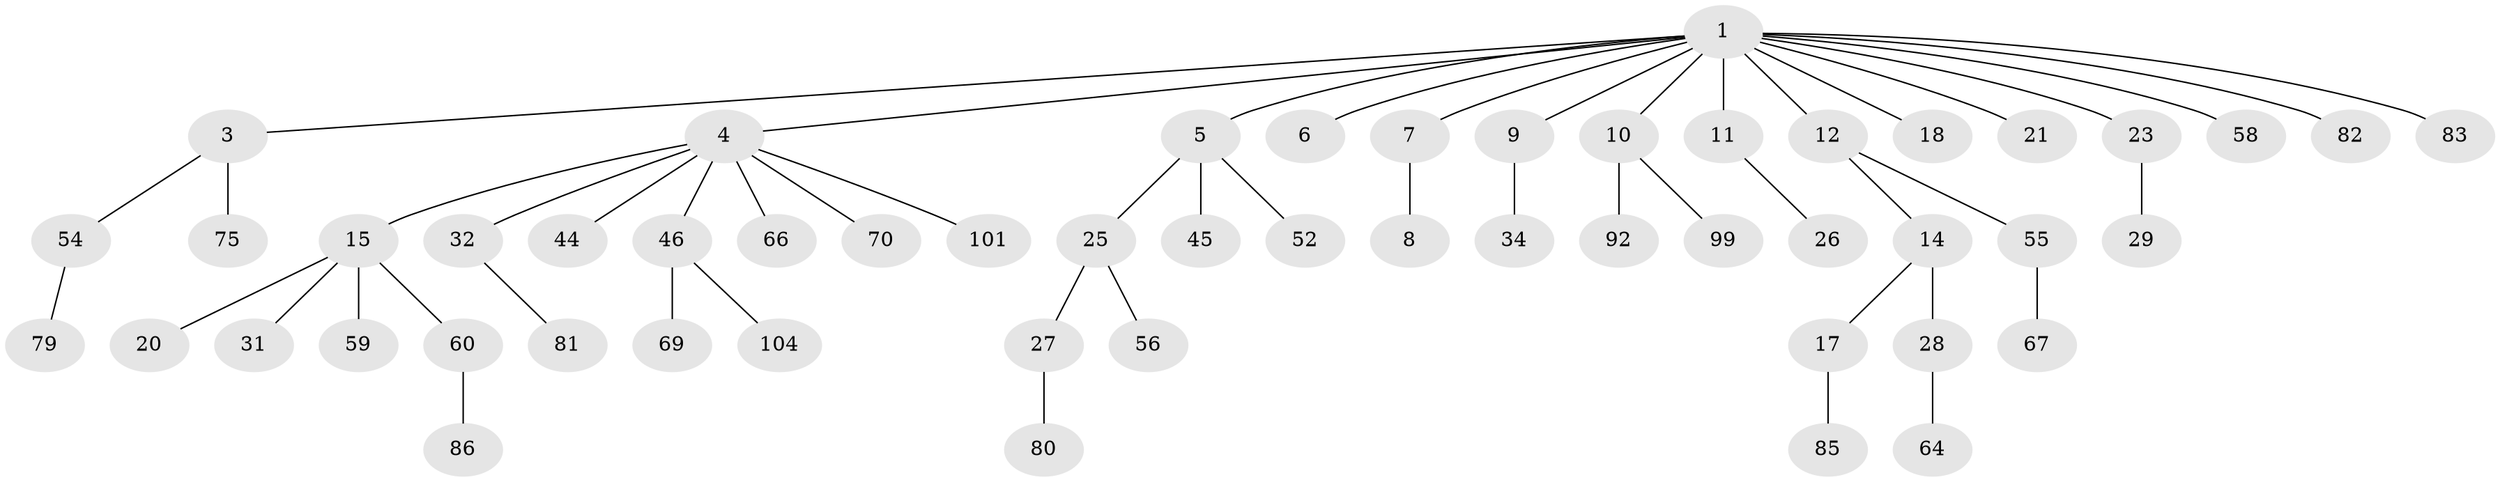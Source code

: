 // original degree distribution, {11: 0.009345794392523364, 6: 0.009345794392523364, 3: 0.17757009345794392, 5: 0.028037383177570093, 4: 0.04672897196261682, 1: 0.4953271028037383, 2: 0.2336448598130841}
// Generated by graph-tools (version 1.1) at 2025/15/03/09/25 04:15:29]
// undirected, 53 vertices, 52 edges
graph export_dot {
graph [start="1"]
  node [color=gray90,style=filled];
  1 [super="+2"];
  3;
  4 [super="+33+19"];
  5 [super="+22"];
  6;
  7;
  8 [super="+61+65"];
  9 [super="+24"];
  10 [super="+40+87"];
  11 [super="+96+48"];
  12 [super="+71+13"];
  14 [super="+39"];
  15 [super="+51+16"];
  17 [super="+62+53"];
  18 [super="+49"];
  20;
  21;
  23;
  25;
  26 [super="+35"];
  27;
  28;
  29;
  31 [super="+78+102"];
  32;
  34;
  44 [super="+50"];
  45;
  46;
  52;
  54;
  55 [super="+57"];
  56;
  58;
  59;
  60;
  64 [super="+103"];
  66;
  67;
  69;
  70;
  75 [super="+100"];
  79;
  80;
  81;
  82;
  83;
  85 [super="+107"];
  86;
  92;
  99;
  101;
  104;
  1 -- 3;
  1 -- 5;
  1 -- 7;
  1 -- 10;
  1 -- 11;
  1 -- 12;
  1 -- 18;
  1 -- 21;
  1 -- 23;
  1 -- 82;
  1 -- 83;
  1 -- 4;
  1 -- 6;
  1 -- 9;
  1 -- 58;
  3 -- 54;
  3 -- 75;
  4 -- 15;
  4 -- 70;
  4 -- 46;
  4 -- 44;
  4 -- 32;
  4 -- 66;
  4 -- 101;
  5 -- 45;
  5 -- 52;
  5 -- 25;
  7 -- 8;
  9 -- 34;
  10 -- 99;
  10 -- 92;
  11 -- 26;
  12 -- 14;
  12 -- 55;
  14 -- 17;
  14 -- 28;
  15 -- 31;
  15 -- 59;
  15 -- 20;
  15 -- 60;
  17 -- 85;
  23 -- 29;
  25 -- 27;
  25 -- 56;
  27 -- 80;
  28 -- 64;
  32 -- 81;
  46 -- 69;
  46 -- 104;
  54 -- 79;
  55 -- 67;
  60 -- 86;
}

